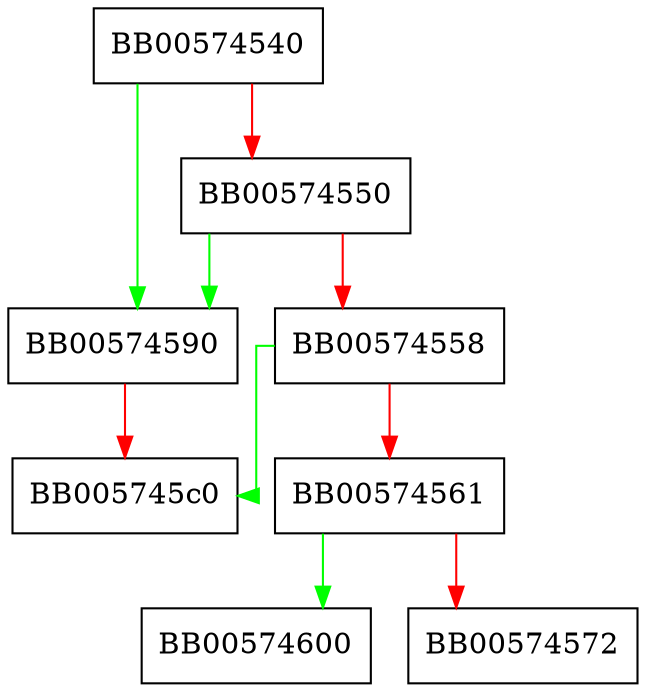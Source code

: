 digraph OSSL_CRMF_MSG_set0_validity {
  node [shape="box"];
  graph [splines=ortho];
  BB00574540 -> BB00574590 [color="green"];
  BB00574540 -> BB00574550 [color="red"];
  BB00574550 -> BB00574590 [color="green"];
  BB00574550 -> BB00574558 [color="red"];
  BB00574558 -> BB005745c0 [color="green"];
  BB00574558 -> BB00574561 [color="red"];
  BB00574561 -> BB00574600 [color="green"];
  BB00574561 -> BB00574572 [color="red"];
  BB00574590 -> BB005745c0 [color="red"];
}